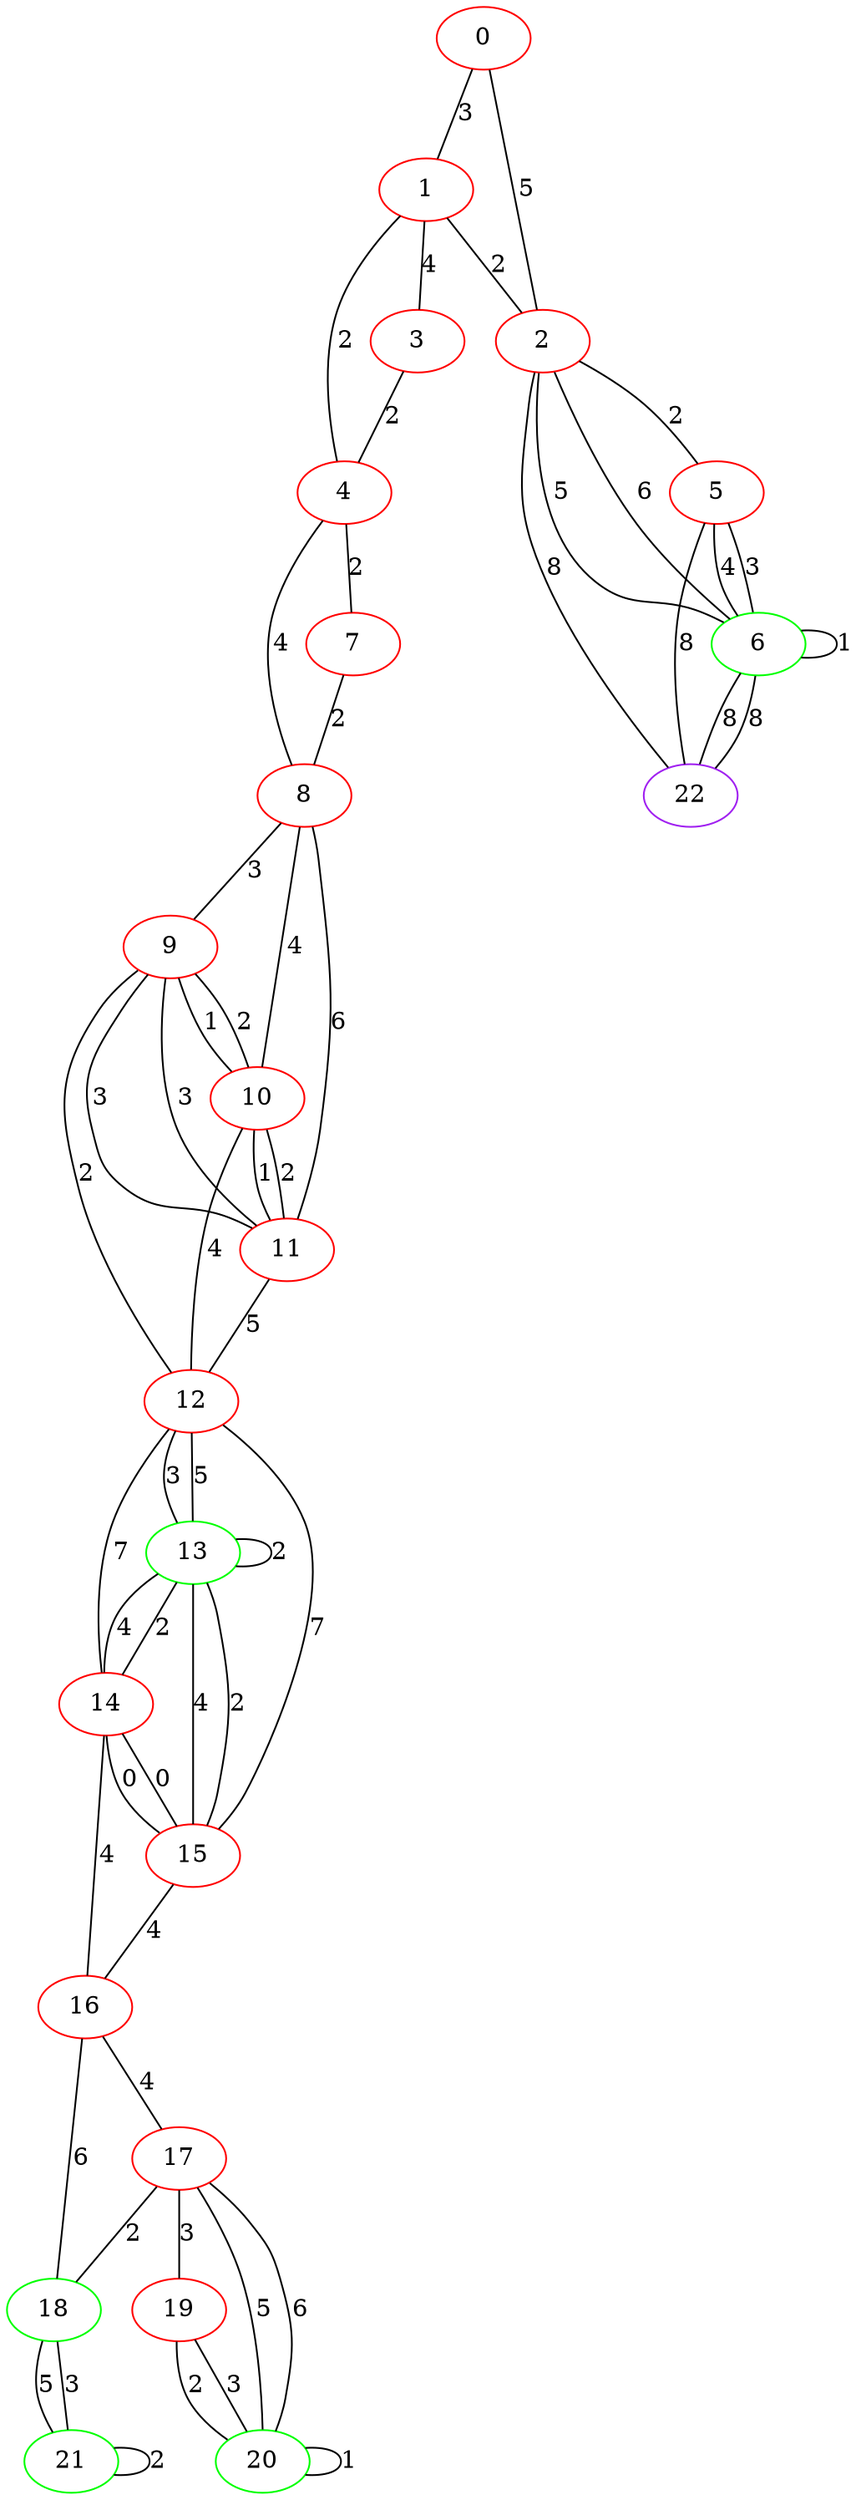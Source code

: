 graph "" {
0 [color=red, weight=1];
1 [color=red, weight=1];
2 [color=red, weight=1];
3 [color=red, weight=1];
4 [color=red, weight=1];
5 [color=red, weight=1];
6 [color=green, weight=2];
7 [color=red, weight=1];
8 [color=red, weight=1];
9 [color=red, weight=1];
10 [color=red, weight=1];
11 [color=red, weight=1];
12 [color=red, weight=1];
13 [color=green, weight=2];
14 [color=red, weight=1];
15 [color=red, weight=1];
16 [color=red, weight=1];
17 [color=red, weight=1];
18 [color=green, weight=2];
19 [color=red, weight=1];
20 [color=green, weight=2];
21 [color=green, weight=2];
22 [color=purple, weight=4];
0 -- 1  [key=0, label=3];
0 -- 2  [key=0, label=5];
1 -- 2  [key=0, label=2];
1 -- 3  [key=0, label=4];
1 -- 4  [key=0, label=2];
2 -- 22  [key=0, label=8];
2 -- 5  [key=0, label=2];
2 -- 6  [key=0, label=5];
2 -- 6  [key=1, label=6];
3 -- 4  [key=0, label=2];
4 -- 8  [key=0, label=4];
4 -- 7  [key=0, label=2];
5 -- 22  [key=0, label=8];
5 -- 6  [key=0, label=3];
5 -- 6  [key=1, label=4];
6 -- 22  [key=0, label=8];
6 -- 22  [key=1, label=8];
6 -- 6  [key=0, label=1];
7 -- 8  [key=0, label=2];
8 -- 9  [key=0, label=3];
8 -- 10  [key=0, label=4];
8 -- 11  [key=0, label=6];
9 -- 10  [key=0, label=2];
9 -- 10  [key=1, label=1];
9 -- 11  [key=0, label=3];
9 -- 11  [key=1, label=3];
9 -- 12  [key=0, label=2];
10 -- 11  [key=0, label=1];
10 -- 11  [key=1, label=2];
10 -- 12  [key=0, label=4];
11 -- 12  [key=0, label=5];
12 -- 13  [key=0, label=3];
12 -- 13  [key=1, label=5];
12 -- 14  [key=0, label=7];
12 -- 15  [key=0, label=7];
13 -- 13  [key=0, label=2];
13 -- 14  [key=0, label=4];
13 -- 14  [key=1, label=2];
13 -- 15  [key=0, label=4];
13 -- 15  [key=1, label=2];
14 -- 16  [key=0, label=4];
14 -- 15  [key=0, label=0];
14 -- 15  [key=1, label=0];
15 -- 16  [key=0, label=4];
16 -- 17  [key=0, label=4];
16 -- 18  [key=0, label=6];
17 -- 18  [key=0, label=2];
17 -- 19  [key=0, label=3];
17 -- 20  [key=0, label=5];
17 -- 20  [key=1, label=6];
18 -- 21  [key=0, label=3];
18 -- 21  [key=1, label=5];
19 -- 20  [key=0, label=2];
19 -- 20  [key=1, label=3];
20 -- 20  [key=0, label=1];
21 -- 21  [key=0, label=2];
}
